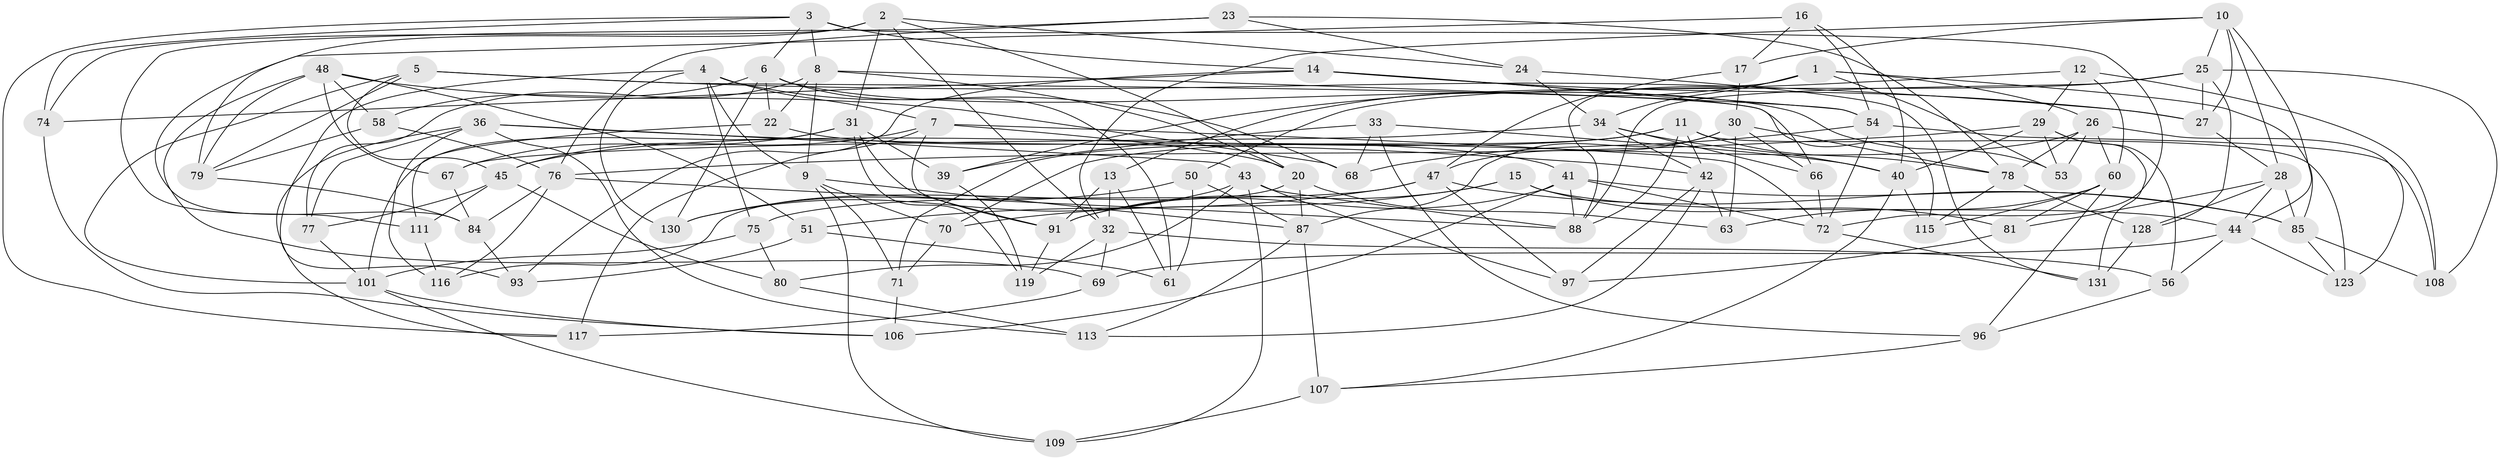 // original degree distribution, {4: 1.0}
// Generated by graph-tools (version 1.1) at 2025/11/02/27/25 16:11:47]
// undirected, 88 vertices, 217 edges
graph export_dot {
graph [start="1"]
  node [color=gray90,style=filled];
  1 [super="+52"];
  2 [super="+18"];
  3 [super="+59"];
  4 [super="+86"];
  5 [super="+46"];
  6 [super="+121"];
  7 [super="+73"];
  8 [super="+89"];
  9 [super="+114"];
  10 [super="+90"];
  11 [super="+19"];
  12;
  13;
  14 [super="+65"];
  15;
  16;
  17;
  20 [super="+21"];
  22;
  23;
  24;
  25 [super="+38"];
  26 [super="+62"];
  27 [super="+105"];
  28 [super="+55"];
  29 [super="+37"];
  30 [super="+35"];
  31 [super="+49"];
  32 [super="+127"];
  33;
  34 [super="+92"];
  36 [super="+83"];
  39;
  40 [super="+94"];
  41 [super="+124"];
  42 [super="+120"];
  43 [super="+110"];
  44 [super="+57"];
  45 [super="+64"];
  47 [super="+99"];
  48 [super="+112"];
  50;
  51;
  53;
  54 [super="+95"];
  56;
  58;
  60 [super="+98"];
  61;
  63;
  66;
  67;
  68;
  69;
  70;
  71;
  72 [super="+100"];
  74;
  75;
  76 [super="+125"];
  77;
  78 [super="+102"];
  79 [super="+82"];
  80;
  81;
  84 [super="+122"];
  85 [super="+129"];
  87 [super="+104"];
  88 [super="+118"];
  91 [super="+126"];
  93;
  96;
  97;
  101 [super="+103"];
  106;
  107;
  108;
  109;
  111;
  113;
  115;
  116;
  117;
  119;
  123;
  128;
  130;
  131;
  1 -- 53;
  1 -- 26;
  1 -- 88;
  1 -- 34;
  1 -- 13;
  1 -- 85;
  2 -- 74;
  2 -- 24;
  2 -- 79;
  2 -- 32;
  2 -- 20;
  2 -- 31;
  3 -- 74;
  3 -- 8;
  3 -- 14;
  3 -- 72;
  3 -- 117;
  3 -- 6;
  4 -- 93;
  4 -- 68;
  4 -- 130;
  4 -- 9;
  4 -- 75;
  4 -- 7;
  5 -- 79;
  5 -- 115;
  5 -- 27 [weight=2];
  5 -- 45;
  5 -- 101;
  6 -- 22;
  6 -- 130;
  6 -- 58;
  6 -- 61;
  6 -- 53;
  7 -- 91;
  7 -- 117;
  7 -- 72;
  7 -- 45;
  7 -- 20;
  8 -- 22;
  8 -- 77;
  8 -- 9;
  8 -- 54;
  8 -- 20;
  9 -- 71;
  9 -- 70;
  9 -- 109;
  9 -- 87;
  10 -- 44;
  10 -- 17;
  10 -- 27;
  10 -- 32;
  10 -- 25;
  10 -- 28;
  11 -- 42;
  11 -- 71;
  11 -- 123;
  11 -- 45;
  11 -- 78;
  11 -- 88;
  12 -- 108;
  12 -- 39;
  12 -- 60;
  12 -- 29;
  13 -- 61;
  13 -- 91;
  13 -- 32;
  14 -- 93;
  14 -- 54;
  14 -- 66;
  14 -- 27;
  14 -- 74;
  15 -- 81;
  15 -- 70;
  15 -- 91;
  15 -- 44;
  16 -- 17;
  16 -- 84;
  16 -- 54;
  16 -- 40;
  17 -- 30;
  17 -- 47;
  20 -- 116;
  20 -- 63;
  20 -- 87;
  22 -- 111;
  22 -- 41;
  23 -- 111;
  23 -- 24;
  23 -- 76;
  23 -- 78;
  24 -- 131;
  24 -- 34;
  25 -- 108;
  25 -- 128;
  25 -- 88;
  25 -- 50;
  25 -- 27;
  26 -- 78;
  26 -- 60;
  26 -- 123;
  26 -- 53;
  26 -- 70;
  27 -- 28;
  28 -- 85;
  28 -- 128;
  28 -- 81;
  28 -- 44;
  29 -- 40;
  29 -- 56;
  29 -- 53;
  29 -- 131;
  29 -- 76;
  30 -- 63;
  30 -- 66;
  30 -- 87;
  30 -- 47;
  30 -- 78;
  31 -- 39;
  31 -- 119;
  31 -- 67;
  31 -- 91;
  31 -- 101;
  32 -- 56;
  32 -- 119;
  32 -- 69;
  33 -- 96;
  33 -- 39;
  33 -- 68;
  33 -- 40;
  34 -- 67;
  34 -- 66;
  34 -- 40;
  34 -- 42;
  36 -- 117;
  36 -- 116;
  36 -- 42;
  36 -- 113;
  36 -- 43;
  36 -- 77;
  39 -- 119;
  40 -- 107;
  40 -- 115;
  41 -- 72;
  41 -- 106;
  41 -- 91;
  41 -- 85;
  41 -- 88;
  42 -- 113;
  42 -- 97;
  42 -- 63;
  43 -- 97;
  43 -- 80;
  43 -- 130;
  43 -- 109;
  43 -- 88;
  44 -- 56;
  44 -- 123;
  44 -- 69;
  45 -- 111;
  45 -- 80;
  45 -- 77;
  47 -- 85;
  47 -- 75;
  47 -- 97;
  47 -- 51;
  48 -- 51;
  48 -- 67;
  48 -- 79;
  48 -- 58;
  48 -- 68;
  48 -- 69;
  50 -- 87;
  50 -- 130;
  50 -- 61;
  51 -- 61;
  51 -- 93;
  54 -- 108;
  54 -- 72;
  54 -- 68;
  56 -- 96;
  58 -- 76;
  58 -- 79;
  60 -- 96;
  60 -- 81;
  60 -- 115;
  60 -- 63;
  66 -- 72;
  67 -- 84;
  69 -- 117;
  70 -- 71;
  71 -- 106;
  72 -- 131;
  74 -- 106;
  75 -- 80;
  75 -- 101;
  76 -- 88;
  76 -- 116;
  76 -- 84;
  77 -- 101;
  78 -- 128;
  78 -- 115;
  79 -- 84 [weight=2];
  80 -- 113;
  81 -- 97;
  84 -- 93;
  85 -- 108;
  85 -- 123;
  87 -- 113;
  87 -- 107;
  91 -- 119;
  96 -- 107;
  101 -- 106;
  101 -- 109;
  107 -- 109;
  111 -- 116;
  128 -- 131;
}
